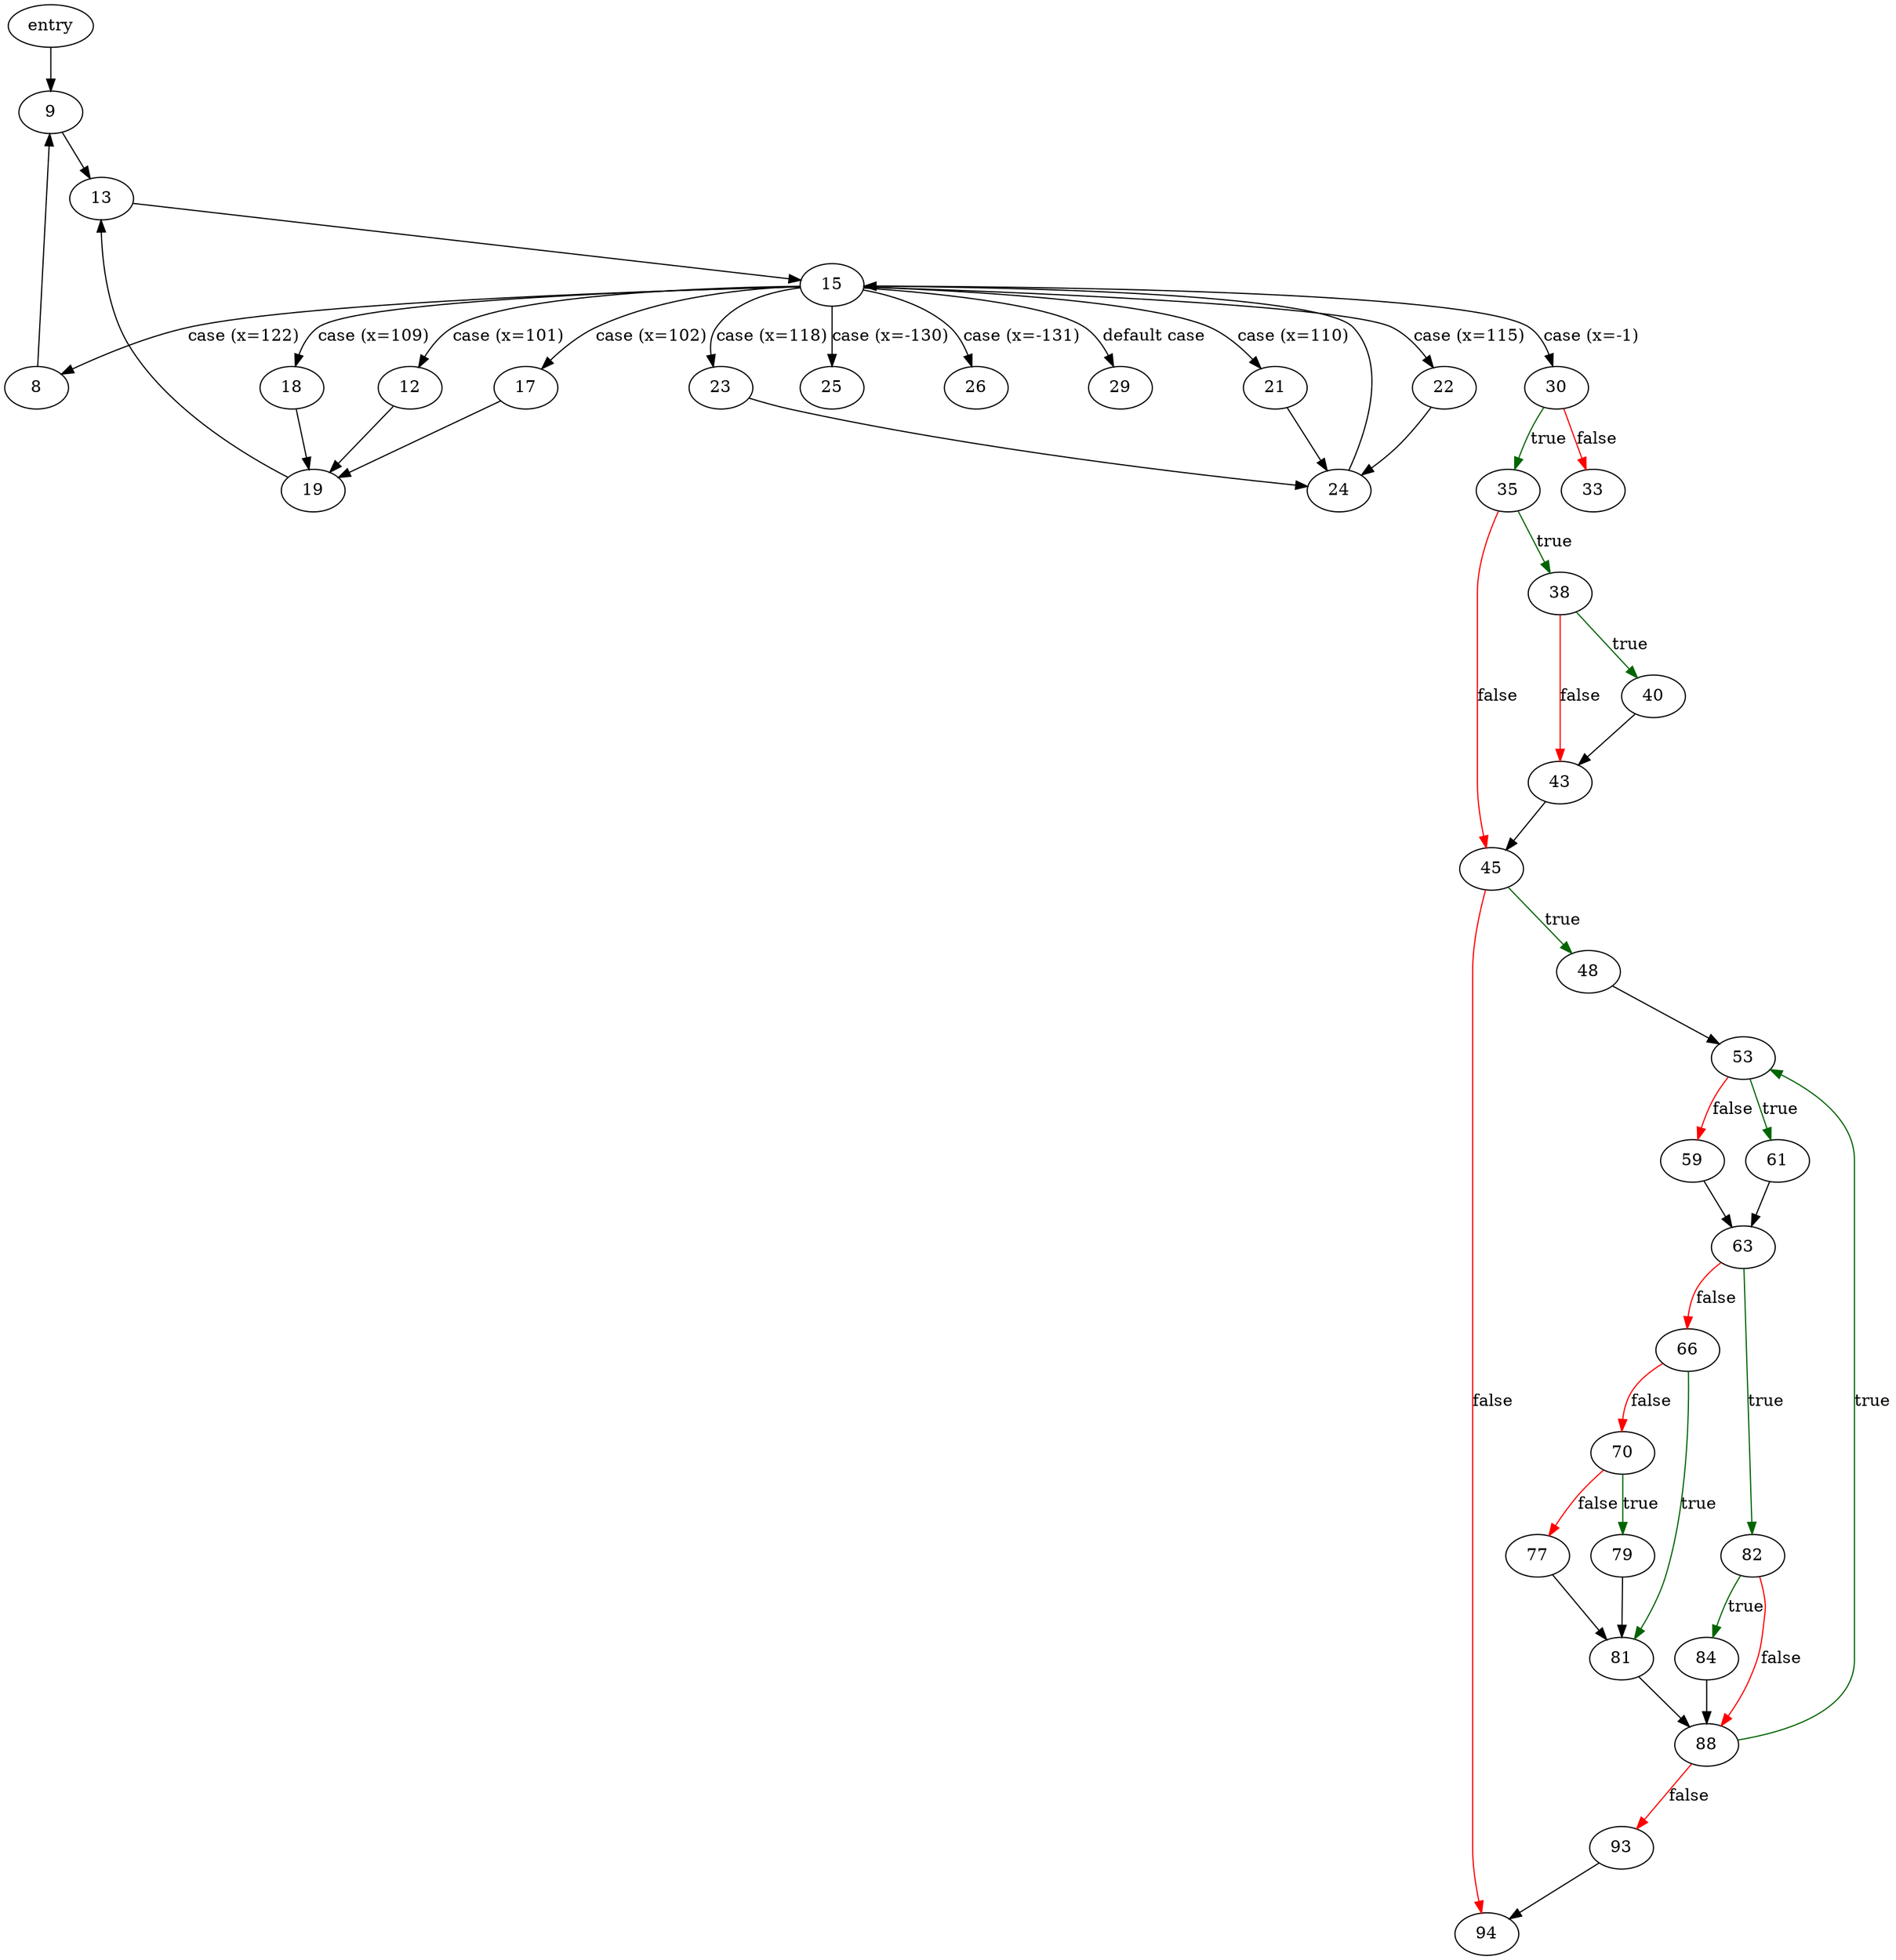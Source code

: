 digraph "main" {
	// Node definitions.
	2 [label=entry];
	8;
	9;
	12;
	13;
	15;
	17;
	18;
	19;
	21;
	22;
	23;
	24;
	25;
	26;
	29;
	30;
	33;
	35;
	38;
	40;
	43;
	45;
	48;
	53;
	59;
	61;
	63;
	66;
	70;
	77;
	79;
	81;
	82;
	84;
	88;
	93;
	94;

	// Edge definitions.
	2 -> 9;
	8 -> 9;
	9 -> 13;
	12 -> 19;
	13 -> 15;
	15 -> 8 [label="case (x=122)"];
	15 -> 12 [label="case (x=101)"];
	15 -> 17 [label="case (x=102)"];
	15 -> 18 [label="case (x=109)"];
	15 -> 21 [label="case (x=110)"];
	15 -> 22 [label="case (x=115)"];
	15 -> 23 [label="case (x=118)"];
	15 -> 25 [label="case (x=-130)"];
	15 -> 26 [label="case (x=-131)"];
	15 -> 29 [label="default case"];
	15 -> 30 [label="case (x=-1)"];
	17 -> 19;
	18 -> 19;
	19 -> 13;
	21 -> 24;
	22 -> 24;
	23 -> 24;
	24 -> 15;
	30 -> 33 [
		color=red
		label=false
	];
	30 -> 35 [
		color=darkgreen
		label=true
	];
	35 -> 38 [
		color=darkgreen
		label=true
	];
	35 -> 45 [
		color=red
		label=false
	];
	38 -> 40 [
		color=darkgreen
		label=true
	];
	38 -> 43 [
		color=red
		label=false
	];
	40 -> 43;
	43 -> 45;
	45 -> 48 [
		color=darkgreen
		label=true
	];
	45 -> 94 [
		color=red
		label=false
	];
	48 -> 53;
	53 -> 59 [
		color=red
		label=false
	];
	53 -> 61 [
		color=darkgreen
		label=true
	];
	59 -> 63;
	61 -> 63;
	63 -> 66 [
		color=red
		label=false
	];
	63 -> 82 [
		color=darkgreen
		label=true
	];
	66 -> 70 [
		color=red
		label=false
	];
	66 -> 81 [
		color=darkgreen
		label=true
	];
	70 -> 77 [
		color=red
		label=false
	];
	70 -> 79 [
		color=darkgreen
		label=true
	];
	77 -> 81;
	79 -> 81;
	81 -> 88;
	82 -> 84 [
		color=darkgreen
		label=true
	];
	82 -> 88 [
		color=red
		label=false
	];
	84 -> 88;
	88 -> 53 [
		color=darkgreen
		label=true
	];
	88 -> 93 [
		color=red
		label=false
	];
	93 -> 94;
}